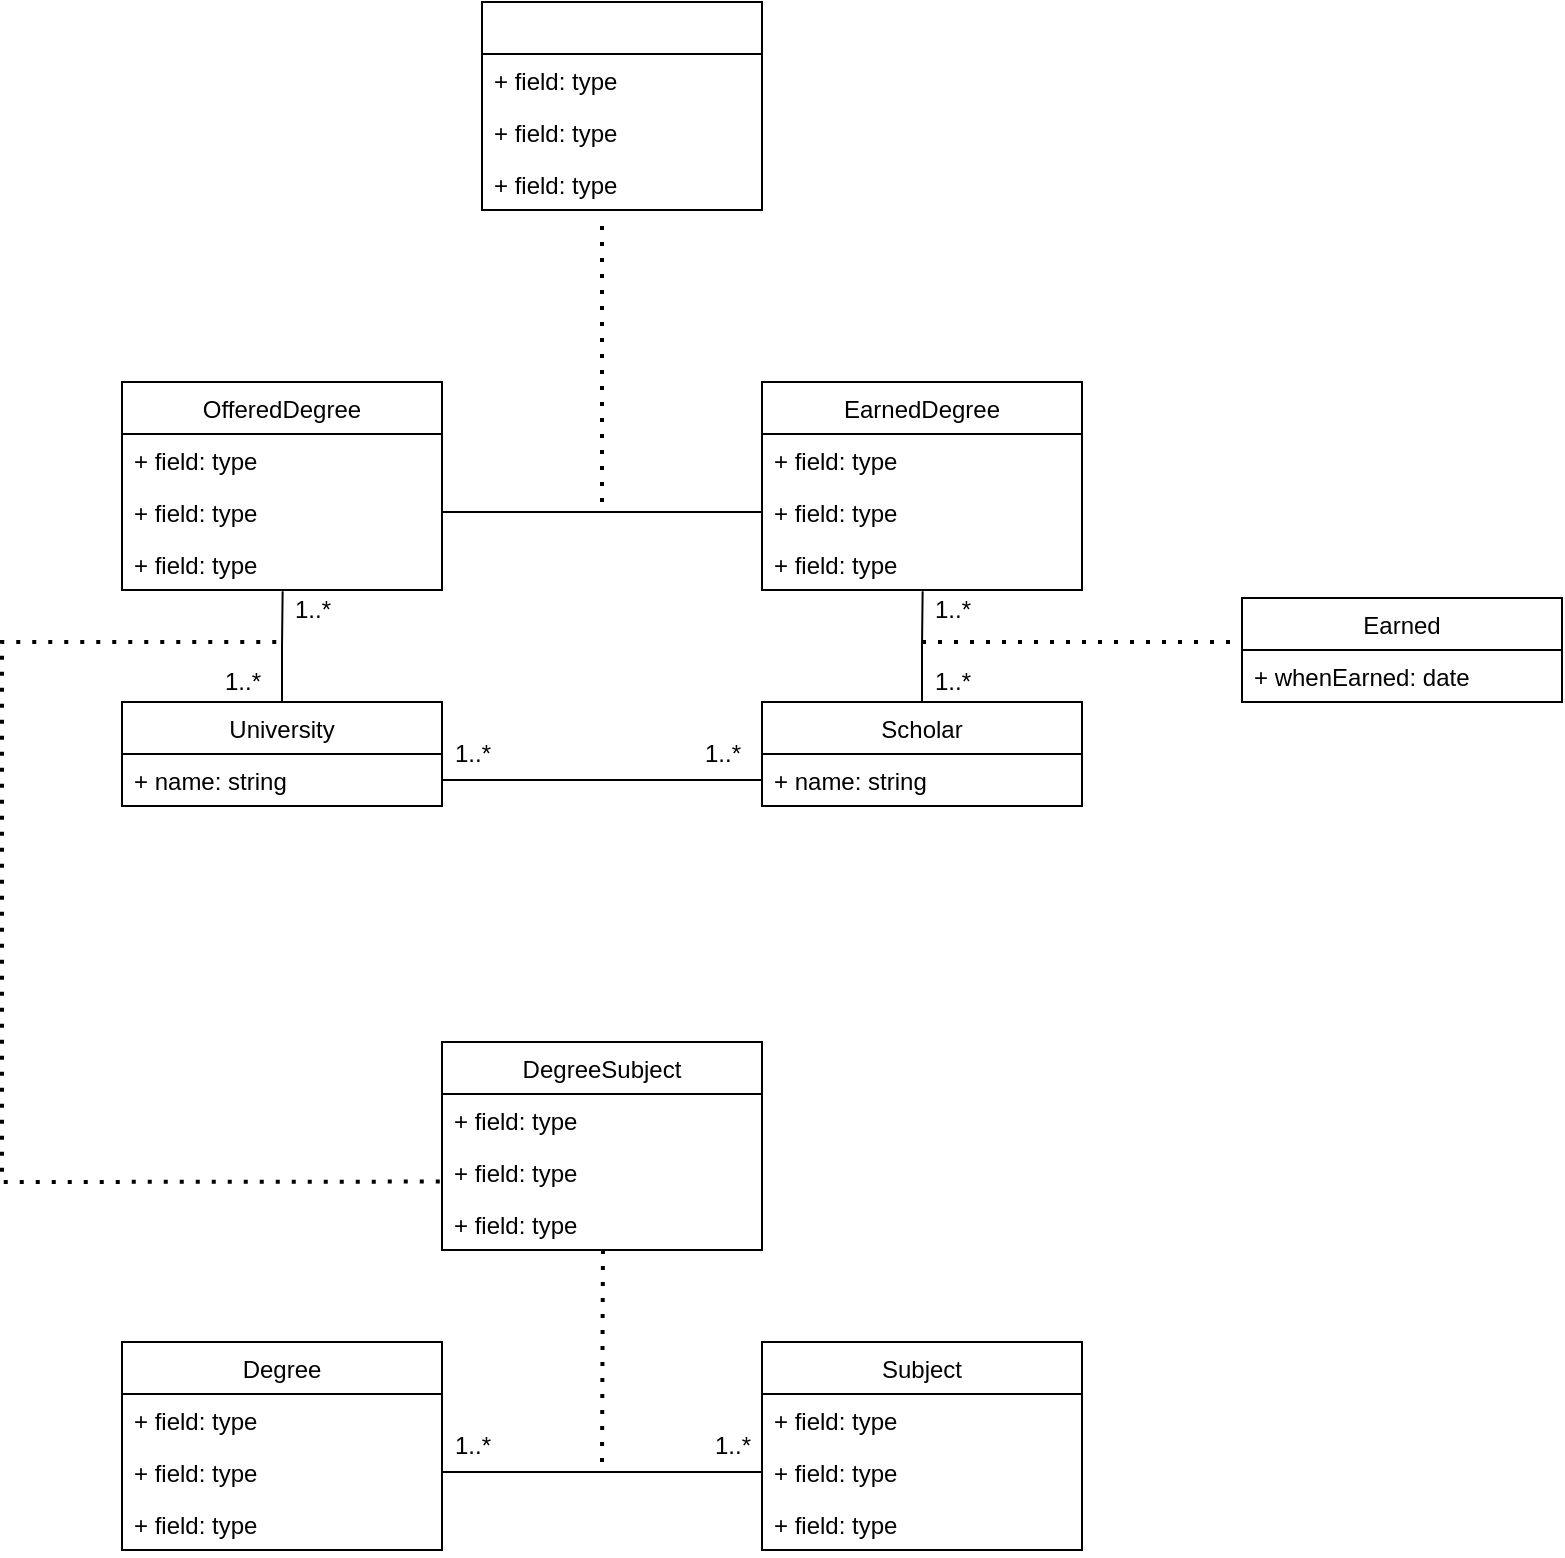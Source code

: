 <mxfile version="16.6.4" type="github">
  <diagram id="RtANA5KZqwWfIzBp97t4" name="Page-1">
    <mxGraphModel dx="498" dy="1440" grid="1" gridSize="10" guides="1" tooltips="1" connect="1" arrows="1" fold="1" page="1" pageScale="1" pageWidth="850" pageHeight="1100" math="0" shadow="0">
      <root>
        <mxCell id="0" />
        <mxCell id="1" parent="0" />
        <mxCell id="eotZe9zuzf4zYPTz4yp1-85" style="edgeStyle=orthogonalEdgeStyle;rounded=0;orthogonalLoop=1;jettySize=auto;html=1;exitX=0.5;exitY=0;exitDx=0;exitDy=0;entryX=0.502;entryY=1.026;entryDx=0;entryDy=0;entryPerimeter=0;endArrow=none;endFill=0;" edge="1" parent="1" source="eotZe9zuzf4zYPTz4yp1-45" target="eotZe9zuzf4zYPTz4yp1-74">
          <mxGeometry relative="1" as="geometry" />
        </mxCell>
        <mxCell id="eotZe9zuzf4zYPTz4yp1-45" value="University" style="swimlane;fontStyle=0;childLayout=stackLayout;horizontal=1;startSize=26;fillColor=none;horizontalStack=0;resizeParent=1;resizeParentMax=0;resizeLast=0;collapsible=1;marginBottom=0;" vertex="1" parent="1">
          <mxGeometry x="280" y="-240" width="160" height="52" as="geometry" />
        </mxCell>
        <mxCell id="eotZe9zuzf4zYPTz4yp1-46" value="+ name: string" style="text;strokeColor=none;fillColor=none;align=left;verticalAlign=top;spacingLeft=4;spacingRight=4;overflow=hidden;rotatable=0;points=[[0,0.5],[1,0.5]];portConstraint=eastwest;" vertex="1" parent="eotZe9zuzf4zYPTz4yp1-45">
          <mxGeometry y="26" width="160" height="26" as="geometry" />
        </mxCell>
        <mxCell id="eotZe9zuzf4zYPTz4yp1-49" value="Degree" style="swimlane;fontStyle=0;childLayout=stackLayout;horizontal=1;startSize=26;fillColor=none;horizontalStack=0;resizeParent=1;resizeParentMax=0;resizeLast=0;collapsible=1;marginBottom=0;" vertex="1" parent="1">
          <mxGeometry x="280" y="80" width="160" height="104" as="geometry" />
        </mxCell>
        <mxCell id="eotZe9zuzf4zYPTz4yp1-50" value="+ field: type" style="text;strokeColor=none;fillColor=none;align=left;verticalAlign=top;spacingLeft=4;spacingRight=4;overflow=hidden;rotatable=0;points=[[0,0.5],[1,0.5]];portConstraint=eastwest;" vertex="1" parent="eotZe9zuzf4zYPTz4yp1-49">
          <mxGeometry y="26" width="160" height="26" as="geometry" />
        </mxCell>
        <mxCell id="eotZe9zuzf4zYPTz4yp1-51" value="+ field: type" style="text;strokeColor=none;fillColor=none;align=left;verticalAlign=top;spacingLeft=4;spacingRight=4;overflow=hidden;rotatable=0;points=[[0,0.5],[1,0.5]];portConstraint=eastwest;" vertex="1" parent="eotZe9zuzf4zYPTz4yp1-49">
          <mxGeometry y="52" width="160" height="26" as="geometry" />
        </mxCell>
        <mxCell id="eotZe9zuzf4zYPTz4yp1-52" value="+ field: type" style="text;strokeColor=none;fillColor=none;align=left;verticalAlign=top;spacingLeft=4;spacingRight=4;overflow=hidden;rotatable=0;points=[[0,0.5],[1,0.5]];portConstraint=eastwest;" vertex="1" parent="eotZe9zuzf4zYPTz4yp1-49">
          <mxGeometry y="78" width="160" height="26" as="geometry" />
        </mxCell>
        <mxCell id="eotZe9zuzf4zYPTz4yp1-53" value="Subject" style="swimlane;fontStyle=0;childLayout=stackLayout;horizontal=1;startSize=26;fillColor=none;horizontalStack=0;resizeParent=1;resizeParentMax=0;resizeLast=0;collapsible=1;marginBottom=0;" vertex="1" parent="1">
          <mxGeometry x="600" y="80" width="160" height="104" as="geometry" />
        </mxCell>
        <mxCell id="eotZe9zuzf4zYPTz4yp1-54" value="+ field: type" style="text;strokeColor=none;fillColor=none;align=left;verticalAlign=top;spacingLeft=4;spacingRight=4;overflow=hidden;rotatable=0;points=[[0,0.5],[1,0.5]];portConstraint=eastwest;" vertex="1" parent="eotZe9zuzf4zYPTz4yp1-53">
          <mxGeometry y="26" width="160" height="26" as="geometry" />
        </mxCell>
        <mxCell id="eotZe9zuzf4zYPTz4yp1-55" value="+ field: type" style="text;strokeColor=none;fillColor=none;align=left;verticalAlign=top;spacingLeft=4;spacingRight=4;overflow=hidden;rotatable=0;points=[[0,0.5],[1,0.5]];portConstraint=eastwest;" vertex="1" parent="eotZe9zuzf4zYPTz4yp1-53">
          <mxGeometry y="52" width="160" height="26" as="geometry" />
        </mxCell>
        <mxCell id="eotZe9zuzf4zYPTz4yp1-56" value="+ field: type" style="text;strokeColor=none;fillColor=none;align=left;verticalAlign=top;spacingLeft=4;spacingRight=4;overflow=hidden;rotatable=0;points=[[0,0.5],[1,0.5]];portConstraint=eastwest;" vertex="1" parent="eotZe9zuzf4zYPTz4yp1-53">
          <mxGeometry y="78" width="160" height="26" as="geometry" />
        </mxCell>
        <mxCell id="eotZe9zuzf4zYPTz4yp1-57" value="DegreeSubject" style="swimlane;fontStyle=0;childLayout=stackLayout;horizontal=1;startSize=26;fillColor=none;horizontalStack=0;resizeParent=1;resizeParentMax=0;resizeLast=0;collapsible=1;marginBottom=0;" vertex="1" parent="1">
          <mxGeometry x="440" y="-70" width="160" height="104" as="geometry" />
        </mxCell>
        <mxCell id="eotZe9zuzf4zYPTz4yp1-58" value="+ field: type" style="text;strokeColor=none;fillColor=none;align=left;verticalAlign=top;spacingLeft=4;spacingRight=4;overflow=hidden;rotatable=0;points=[[0,0.5],[1,0.5]];portConstraint=eastwest;" vertex="1" parent="eotZe9zuzf4zYPTz4yp1-57">
          <mxGeometry y="26" width="160" height="26" as="geometry" />
        </mxCell>
        <mxCell id="eotZe9zuzf4zYPTz4yp1-59" value="+ field: type" style="text;strokeColor=none;fillColor=none;align=left;verticalAlign=top;spacingLeft=4;spacingRight=4;overflow=hidden;rotatable=0;points=[[0,0.5],[1,0.5]];portConstraint=eastwest;" vertex="1" parent="eotZe9zuzf4zYPTz4yp1-57">
          <mxGeometry y="52" width="160" height="26" as="geometry" />
        </mxCell>
        <mxCell id="eotZe9zuzf4zYPTz4yp1-60" value="+ field: type" style="text;strokeColor=none;fillColor=none;align=left;verticalAlign=top;spacingLeft=4;spacingRight=4;overflow=hidden;rotatable=0;points=[[0,0.5],[1,0.5]];portConstraint=eastwest;" vertex="1" parent="eotZe9zuzf4zYPTz4yp1-57">
          <mxGeometry y="78" width="160" height="26" as="geometry" />
        </mxCell>
        <mxCell id="eotZe9zuzf4zYPTz4yp1-61" style="edgeStyle=orthogonalEdgeStyle;rounded=0;orthogonalLoop=1;jettySize=auto;html=1;exitX=1;exitY=0.5;exitDx=0;exitDy=0;entryX=0;entryY=0.5;entryDx=0;entryDy=0;endArrow=none;endFill=0;" edge="1" parent="1" source="eotZe9zuzf4zYPTz4yp1-51" target="eotZe9zuzf4zYPTz4yp1-55">
          <mxGeometry relative="1" as="geometry" />
        </mxCell>
        <mxCell id="eotZe9zuzf4zYPTz4yp1-62" value="" style="endArrow=none;dashed=1;html=1;dashPattern=1 3;strokeWidth=2;rounded=0;entryX=0.503;entryY=1;entryDx=0;entryDy=0;entryPerimeter=0;" edge="1" parent="1" target="eotZe9zuzf4zYPTz4yp1-60">
          <mxGeometry width="50" height="50" relative="1" as="geometry">
            <mxPoint x="520" y="140" as="sourcePoint" />
            <mxPoint x="570" y="90" as="targetPoint" />
          </mxGeometry>
        </mxCell>
        <mxCell id="eotZe9zuzf4zYPTz4yp1-63" value="1..*" style="text;html=1;align=center;verticalAlign=middle;resizable=0;points=[];autosize=1;strokeColor=none;fillColor=none;" vertex="1" parent="1">
          <mxGeometry x="440" y="122" width="30" height="20" as="geometry" />
        </mxCell>
        <mxCell id="eotZe9zuzf4zYPTz4yp1-64" value="1..*" style="text;html=1;align=center;verticalAlign=middle;resizable=0;points=[];autosize=1;strokeColor=none;fillColor=none;" vertex="1" parent="1">
          <mxGeometry x="570" y="122" width="30" height="20" as="geometry" />
        </mxCell>
        <mxCell id="eotZe9zuzf4zYPTz4yp1-82" style="edgeStyle=orthogonalEdgeStyle;rounded=0;orthogonalLoop=1;jettySize=auto;html=1;exitX=0.5;exitY=0;exitDx=0;exitDy=0;entryX=0.502;entryY=1.026;entryDx=0;entryDy=0;entryPerimeter=0;endArrow=none;endFill=0;" edge="1" parent="1" source="eotZe9zuzf4zYPTz4yp1-66" target="eotZe9zuzf4zYPTz4yp1-78">
          <mxGeometry relative="1" as="geometry" />
        </mxCell>
        <mxCell id="eotZe9zuzf4zYPTz4yp1-66" value="Scholar" style="swimlane;fontStyle=0;childLayout=stackLayout;horizontal=1;startSize=26;fillColor=none;horizontalStack=0;resizeParent=1;resizeParentMax=0;resizeLast=0;collapsible=1;marginBottom=0;" vertex="1" parent="1">
          <mxGeometry x="600" y="-240" width="160" height="52" as="geometry" />
        </mxCell>
        <mxCell id="eotZe9zuzf4zYPTz4yp1-67" value="+ name: string" style="text;strokeColor=none;fillColor=none;align=left;verticalAlign=top;spacingLeft=4;spacingRight=4;overflow=hidden;rotatable=0;points=[[0,0.5],[1,0.5]];portConstraint=eastwest;" vertex="1" parent="eotZe9zuzf4zYPTz4yp1-66">
          <mxGeometry y="26" width="160" height="26" as="geometry" />
        </mxCell>
        <mxCell id="eotZe9zuzf4zYPTz4yp1-71" value="OfferedDegree" style="swimlane;fontStyle=0;childLayout=stackLayout;horizontal=1;startSize=26;fillColor=none;horizontalStack=0;resizeParent=1;resizeParentMax=0;resizeLast=0;collapsible=1;marginBottom=0;" vertex="1" parent="1">
          <mxGeometry x="280" y="-400" width="160" height="104" as="geometry">
            <mxRectangle x="280" y="-400" width="110" height="26" as="alternateBounds" />
          </mxGeometry>
        </mxCell>
        <mxCell id="eotZe9zuzf4zYPTz4yp1-72" value="+ field: type" style="text;strokeColor=none;fillColor=none;align=left;verticalAlign=top;spacingLeft=4;spacingRight=4;overflow=hidden;rotatable=0;points=[[0,0.5],[1,0.5]];portConstraint=eastwest;" vertex="1" parent="eotZe9zuzf4zYPTz4yp1-71">
          <mxGeometry y="26" width="160" height="26" as="geometry" />
        </mxCell>
        <mxCell id="eotZe9zuzf4zYPTz4yp1-73" value="+ field: type" style="text;strokeColor=none;fillColor=none;align=left;verticalAlign=top;spacingLeft=4;spacingRight=4;overflow=hidden;rotatable=0;points=[[0,0.5],[1,0.5]];portConstraint=eastwest;" vertex="1" parent="eotZe9zuzf4zYPTz4yp1-71">
          <mxGeometry y="52" width="160" height="26" as="geometry" />
        </mxCell>
        <mxCell id="eotZe9zuzf4zYPTz4yp1-74" value="+ field: type" style="text;strokeColor=none;fillColor=none;align=left;verticalAlign=top;spacingLeft=4;spacingRight=4;overflow=hidden;rotatable=0;points=[[0,0.5],[1,0.5]];portConstraint=eastwest;" vertex="1" parent="eotZe9zuzf4zYPTz4yp1-71">
          <mxGeometry y="78" width="160" height="26" as="geometry" />
        </mxCell>
        <mxCell id="eotZe9zuzf4zYPTz4yp1-75" value="EarnedDegree" style="swimlane;fontStyle=0;childLayout=stackLayout;horizontal=1;startSize=26;fillColor=none;horizontalStack=0;resizeParent=1;resizeParentMax=0;resizeLast=0;collapsible=1;marginBottom=0;" vertex="1" parent="1">
          <mxGeometry x="600" y="-400" width="160" height="104" as="geometry">
            <mxRectangle x="600" y="-400" width="110" height="26" as="alternateBounds" />
          </mxGeometry>
        </mxCell>
        <mxCell id="eotZe9zuzf4zYPTz4yp1-76" value="+ field: type" style="text;strokeColor=none;fillColor=none;align=left;verticalAlign=top;spacingLeft=4;spacingRight=4;overflow=hidden;rotatable=0;points=[[0,0.5],[1,0.5]];portConstraint=eastwest;" vertex="1" parent="eotZe9zuzf4zYPTz4yp1-75">
          <mxGeometry y="26" width="160" height="26" as="geometry" />
        </mxCell>
        <mxCell id="eotZe9zuzf4zYPTz4yp1-77" value="+ field: type" style="text;strokeColor=none;fillColor=none;align=left;verticalAlign=top;spacingLeft=4;spacingRight=4;overflow=hidden;rotatable=0;points=[[0,0.5],[1,0.5]];portConstraint=eastwest;" vertex="1" parent="eotZe9zuzf4zYPTz4yp1-75">
          <mxGeometry y="52" width="160" height="26" as="geometry" />
        </mxCell>
        <mxCell id="eotZe9zuzf4zYPTz4yp1-104" value="" style="endArrow=none;dashed=1;html=1;dashPattern=1 3;strokeWidth=2;rounded=0;entryX=0;entryY=0.423;entryDx=0;entryDy=0;entryPerimeter=0;" edge="1" parent="eotZe9zuzf4zYPTz4yp1-75" target="eotZe9zuzf4zYPTz4yp1-100">
          <mxGeometry width="50" height="50" relative="1" as="geometry">
            <mxPoint x="80" y="130" as="sourcePoint" />
            <mxPoint x="130" y="80" as="targetPoint" />
          </mxGeometry>
        </mxCell>
        <mxCell id="eotZe9zuzf4zYPTz4yp1-78" value="+ field: type" style="text;strokeColor=none;fillColor=none;align=left;verticalAlign=top;spacingLeft=4;spacingRight=4;overflow=hidden;rotatable=0;points=[[0,0.5],[1,0.5]];portConstraint=eastwest;" vertex="1" parent="eotZe9zuzf4zYPTz4yp1-75">
          <mxGeometry y="78" width="160" height="26" as="geometry" />
        </mxCell>
        <mxCell id="eotZe9zuzf4zYPTz4yp1-80" style="edgeStyle=orthogonalEdgeStyle;rounded=0;orthogonalLoop=1;jettySize=auto;html=1;exitX=1;exitY=0.5;exitDx=0;exitDy=0;entryX=0;entryY=0.5;entryDx=0;entryDy=0;endArrow=none;endFill=0;" edge="1" parent="1" source="eotZe9zuzf4zYPTz4yp1-46" target="eotZe9zuzf4zYPTz4yp1-67">
          <mxGeometry relative="1" as="geometry">
            <mxPoint x="440" y="-175" as="sourcePoint" />
          </mxGeometry>
        </mxCell>
        <mxCell id="eotZe9zuzf4zYPTz4yp1-83" value="1..*" style="text;html=1;align=center;verticalAlign=middle;resizable=0;points=[];autosize=1;strokeColor=none;fillColor=none;" vertex="1" parent="1">
          <mxGeometry x="680" y="-296" width="30" height="20" as="geometry" />
        </mxCell>
        <mxCell id="eotZe9zuzf4zYPTz4yp1-84" value="1..*" style="text;html=1;align=center;verticalAlign=middle;resizable=0;points=[];autosize=1;strokeColor=none;fillColor=none;" vertex="1" parent="1">
          <mxGeometry x="680" y="-260" width="30" height="20" as="geometry" />
        </mxCell>
        <mxCell id="eotZe9zuzf4zYPTz4yp1-86" value="1..*" style="text;html=1;align=center;verticalAlign=middle;resizable=0;points=[];autosize=1;strokeColor=none;fillColor=none;" vertex="1" parent="1">
          <mxGeometry x="360" y="-296" width="30" height="20" as="geometry" />
        </mxCell>
        <mxCell id="eotZe9zuzf4zYPTz4yp1-87" value="1..*" style="text;html=1;align=center;verticalAlign=middle;resizable=0;points=[];autosize=1;strokeColor=none;fillColor=none;" vertex="1" parent="1">
          <mxGeometry x="325" y="-260" width="30" height="20" as="geometry" />
        </mxCell>
        <mxCell id="eotZe9zuzf4zYPTz4yp1-88" style="edgeStyle=orthogonalEdgeStyle;rounded=0;orthogonalLoop=1;jettySize=auto;html=1;exitX=1;exitY=0.5;exitDx=0;exitDy=0;entryX=0;entryY=0.5;entryDx=0;entryDy=0;endArrow=none;endFill=0;" edge="1" parent="1" source="eotZe9zuzf4zYPTz4yp1-73" target="eotZe9zuzf4zYPTz4yp1-77">
          <mxGeometry relative="1" as="geometry" />
        </mxCell>
        <mxCell id="eotZe9zuzf4zYPTz4yp1-92" value="" style="endArrow=none;dashed=1;html=1;dashPattern=1 3;strokeWidth=2;rounded=0;exitX=-0.007;exitY=0.684;exitDx=0;exitDy=0;exitPerimeter=0;" edge="1" parent="1" source="eotZe9zuzf4zYPTz4yp1-59">
          <mxGeometry width="50" height="50" relative="1" as="geometry">
            <mxPoint x="220" y="80" as="sourcePoint" />
            <mxPoint x="360" y="-270" as="targetPoint" />
            <Array as="points">
              <mxPoint x="220" />
              <mxPoint x="220" y="-270" />
            </Array>
          </mxGeometry>
        </mxCell>
        <mxCell id="eotZe9zuzf4zYPTz4yp1-95" value="" style="endArrow=none;dashed=1;html=1;dashPattern=1 3;strokeWidth=2;rounded=0;" edge="1" parent="1">
          <mxGeometry width="50" height="50" relative="1" as="geometry">
            <mxPoint x="520" y="-340" as="sourcePoint" />
            <mxPoint x="520" y="-480" as="targetPoint" />
          </mxGeometry>
        </mxCell>
        <mxCell id="eotZe9zuzf4zYPTz4yp1-96" value="" style="swimlane;fontStyle=0;childLayout=stackLayout;horizontal=1;startSize=26;fillColor=none;horizontalStack=0;resizeParent=1;resizeParentMax=0;resizeLast=0;collapsible=1;marginBottom=0;" vertex="1" parent="1">
          <mxGeometry x="460" y="-590" width="140" height="104" as="geometry" />
        </mxCell>
        <mxCell id="eotZe9zuzf4zYPTz4yp1-97" value="+ field: type" style="text;strokeColor=none;fillColor=none;align=left;verticalAlign=top;spacingLeft=4;spacingRight=4;overflow=hidden;rotatable=0;points=[[0,0.5],[1,0.5]];portConstraint=eastwest;" vertex="1" parent="eotZe9zuzf4zYPTz4yp1-96">
          <mxGeometry y="26" width="140" height="26" as="geometry" />
        </mxCell>
        <mxCell id="eotZe9zuzf4zYPTz4yp1-98" value="+ field: type" style="text;strokeColor=none;fillColor=none;align=left;verticalAlign=top;spacingLeft=4;spacingRight=4;overflow=hidden;rotatable=0;points=[[0,0.5],[1,0.5]];portConstraint=eastwest;" vertex="1" parent="eotZe9zuzf4zYPTz4yp1-96">
          <mxGeometry y="52" width="140" height="26" as="geometry" />
        </mxCell>
        <mxCell id="eotZe9zuzf4zYPTz4yp1-99" value="+ field: type" style="text;strokeColor=none;fillColor=none;align=left;verticalAlign=top;spacingLeft=4;spacingRight=4;overflow=hidden;rotatable=0;points=[[0,0.5],[1,0.5]];portConstraint=eastwest;" vertex="1" parent="eotZe9zuzf4zYPTz4yp1-96">
          <mxGeometry y="78" width="140" height="26" as="geometry" />
        </mxCell>
        <mxCell id="eotZe9zuzf4zYPTz4yp1-100" value="Earned" style="swimlane;fontStyle=0;childLayout=stackLayout;horizontal=1;startSize=26;fillColor=none;horizontalStack=0;resizeParent=1;resizeParentMax=0;resizeLast=0;collapsible=1;marginBottom=0;" vertex="1" parent="1">
          <mxGeometry x="840" y="-292" width="160" height="52" as="geometry" />
        </mxCell>
        <mxCell id="eotZe9zuzf4zYPTz4yp1-101" value="+ whenEarned: date" style="text;strokeColor=none;fillColor=none;align=left;verticalAlign=top;spacingLeft=4;spacingRight=4;overflow=hidden;rotatable=0;points=[[0,0.5],[1,0.5]];portConstraint=eastwest;" vertex="1" parent="eotZe9zuzf4zYPTz4yp1-100">
          <mxGeometry y="26" width="160" height="26" as="geometry" />
        </mxCell>
        <mxCell id="eotZe9zuzf4zYPTz4yp1-105" value="1..*" style="text;html=1;align=center;verticalAlign=middle;resizable=0;points=[];autosize=1;strokeColor=none;fillColor=none;" vertex="1" parent="1">
          <mxGeometry x="440" y="-224" width="30" height="20" as="geometry" />
        </mxCell>
        <mxCell id="eotZe9zuzf4zYPTz4yp1-106" value="1..*" style="text;html=1;align=center;verticalAlign=middle;resizable=0;points=[];autosize=1;strokeColor=none;fillColor=none;" vertex="1" parent="1">
          <mxGeometry x="565" y="-224" width="30" height="20" as="geometry" />
        </mxCell>
      </root>
    </mxGraphModel>
  </diagram>
</mxfile>
